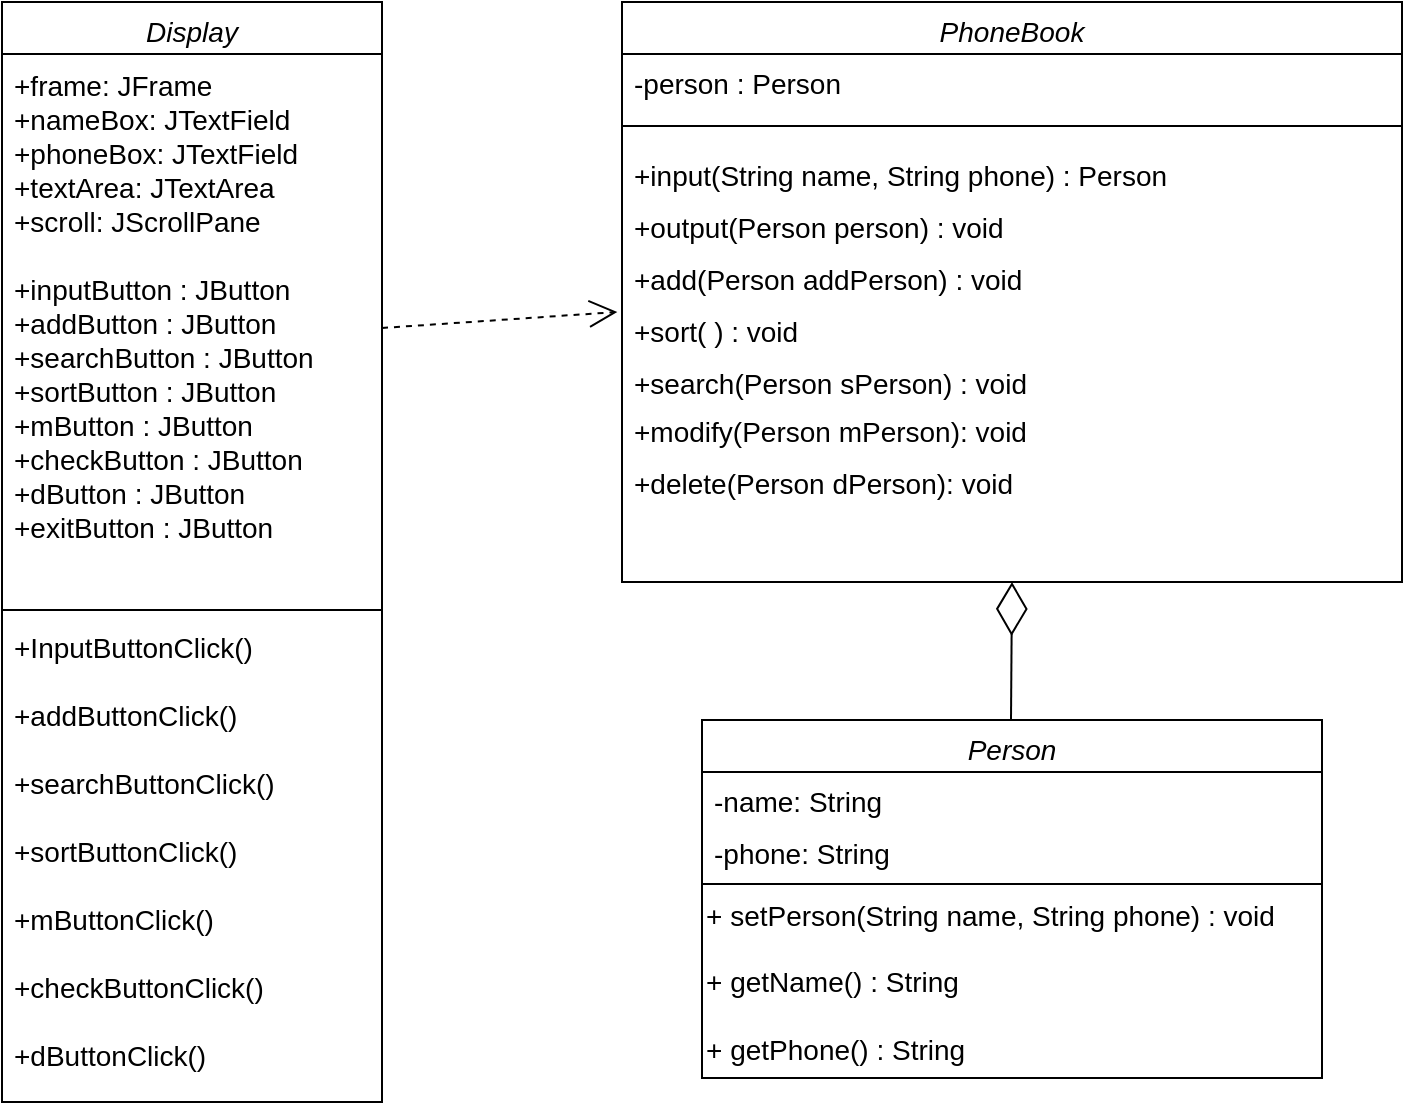 <mxfile version="14.4.8" type="github">
  <diagram id="C5RBs43oDa-KdzZeNtuy" name="Page-1">
    <mxGraphModel dx="994" dy="762" grid="0" gridSize="10" guides="1" tooltips="1" connect="1" arrows="1" fold="1" page="1" pageScale="1" pageWidth="827" pageHeight="1169" math="0" shadow="0">
      <root>
        <mxCell id="WIyWlLk6GJQsqaUBKTNV-0" />
        <mxCell id="WIyWlLk6GJQsqaUBKTNV-1" parent="WIyWlLk6GJQsqaUBKTNV-0" />
        <mxCell id="P8jeqRXpjA01nZ9afECX-0" value="PhoneBook" style="swimlane;fontStyle=2;align=center;verticalAlign=top;childLayout=stackLayout;horizontal=1;startSize=26;horizontalStack=0;resizeParent=1;resizeLast=0;collapsible=1;marginBottom=0;rounded=0;shadow=0;strokeWidth=1;fontSize=14;" parent="WIyWlLk6GJQsqaUBKTNV-1" vertex="1">
          <mxGeometry x="350" y="100" width="390" height="290" as="geometry">
            <mxRectangle x="230" y="140" width="160" height="26" as="alternateBounds" />
          </mxGeometry>
        </mxCell>
        <mxCell id="P8jeqRXpjA01nZ9afECX-1" value="-person : Person" style="text;align=left;verticalAlign=top;spacingLeft=4;spacingRight=4;overflow=hidden;rotatable=0;points=[[0,0.5],[1,0.5]];portConstraint=eastwest;fontSize=14;" parent="P8jeqRXpjA01nZ9afECX-0" vertex="1">
          <mxGeometry y="26" width="390" height="26" as="geometry" />
        </mxCell>
        <mxCell id="P8jeqRXpjA01nZ9afECX-2" value="" style="line;html=1;strokeWidth=1;align=left;verticalAlign=middle;spacingTop=-1;spacingLeft=3;spacingRight=3;rotatable=0;labelPosition=right;points=[];portConstraint=eastwest;fontSize=14;" parent="P8jeqRXpjA01nZ9afECX-0" vertex="1">
          <mxGeometry y="52" width="390" height="20" as="geometry" />
        </mxCell>
        <mxCell id="f7E5iX_CI0--iNyVOqC2-0" value="+input(String name, String phone) : Person" style="text;strokeColor=none;fillColor=none;align=left;verticalAlign=top;spacingLeft=4;spacingRight=4;overflow=hidden;rotatable=0;points=[[0,0.5],[1,0.5]];portConstraint=eastwest;fontSize=14;" vertex="1" parent="P8jeqRXpjA01nZ9afECX-0">
          <mxGeometry y="72" width="390" height="26" as="geometry" />
        </mxCell>
        <mxCell id="f7E5iX_CI0--iNyVOqC2-1" value="+output(Person person) : void " style="text;strokeColor=none;fillColor=none;align=left;verticalAlign=top;spacingLeft=4;spacingRight=4;overflow=hidden;rotatable=0;points=[[0,0.5],[1,0.5]];portConstraint=eastwest;fontSize=14;" vertex="1" parent="P8jeqRXpjA01nZ9afECX-0">
          <mxGeometry y="98" width="390" height="26" as="geometry" />
        </mxCell>
        <mxCell id="P8jeqRXpjA01nZ9afECX-22" value="+add(Person addPerson) : void" style="text;strokeColor=none;fillColor=none;align=left;verticalAlign=top;spacingLeft=4;spacingRight=4;overflow=hidden;rotatable=0;points=[[0,0.5],[1,0.5]];portConstraint=eastwest;fontSize=14;" parent="P8jeqRXpjA01nZ9afECX-0" vertex="1">
          <mxGeometry y="124" width="390" height="26" as="geometry" />
        </mxCell>
        <mxCell id="P8jeqRXpjA01nZ9afECX-24" value="+sort( ) : void" style="text;strokeColor=none;fillColor=none;align=left;verticalAlign=top;spacingLeft=4;spacingRight=4;overflow=hidden;rotatable=0;points=[[0,0.5],[1,0.5]];portConstraint=eastwest;fontSize=14;" parent="P8jeqRXpjA01nZ9afECX-0" vertex="1">
          <mxGeometry y="150" width="390" height="26" as="geometry" />
        </mxCell>
        <mxCell id="P8jeqRXpjA01nZ9afECX-23" value="+search(Person sPerson) : void" style="text;strokeColor=none;fillColor=none;align=left;verticalAlign=top;spacingLeft=4;spacingRight=4;overflow=hidden;rotatable=0;points=[[0,0.5],[1,0.5]];portConstraint=eastwest;fontSize=14;" parent="P8jeqRXpjA01nZ9afECX-0" vertex="1">
          <mxGeometry y="176" width="390" height="24" as="geometry" />
        </mxCell>
        <mxCell id="P8jeqRXpjA01nZ9afECX-25" value="+modify(Person mPerson): void" style="text;strokeColor=none;fillColor=none;align=left;verticalAlign=top;spacingLeft=4;spacingRight=4;overflow=hidden;rotatable=0;points=[[0,0.5],[1,0.5]];portConstraint=eastwest;fontSize=14;" parent="P8jeqRXpjA01nZ9afECX-0" vertex="1">
          <mxGeometry y="200" width="390" height="26" as="geometry" />
        </mxCell>
        <mxCell id="P8jeqRXpjA01nZ9afECX-26" value="+delete(Person dPerson): void" style="text;strokeColor=none;fillColor=none;align=left;verticalAlign=top;spacingLeft=4;spacingRight=4;overflow=hidden;rotatable=0;points=[[0,0.5],[1,0.5]];portConstraint=eastwest;fontSize=14;" parent="P8jeqRXpjA01nZ9afECX-0" vertex="1">
          <mxGeometry y="226" width="390" height="26" as="geometry" />
        </mxCell>
        <mxCell id="P8jeqRXpjA01nZ9afECX-10" value="Person" style="swimlane;fontStyle=2;align=center;verticalAlign=top;childLayout=stackLayout;horizontal=1;startSize=26;horizontalStack=0;resizeParent=1;resizeLast=0;collapsible=1;marginBottom=0;rounded=0;shadow=0;strokeWidth=1;fontSize=14;" parent="WIyWlLk6GJQsqaUBKTNV-1" vertex="1">
          <mxGeometry x="390" y="459" width="310" height="179" as="geometry">
            <mxRectangle x="230" y="140" width="160" height="26" as="alternateBounds" />
          </mxGeometry>
        </mxCell>
        <mxCell id="P8jeqRXpjA01nZ9afECX-11" value="-name: String" style="text;align=left;verticalAlign=top;spacingLeft=4;spacingRight=4;overflow=hidden;rotatable=0;points=[[0,0.5],[1,0.5]];portConstraint=eastwest;fontSize=14;" parent="P8jeqRXpjA01nZ9afECX-10" vertex="1">
          <mxGeometry y="26" width="310" height="26" as="geometry" />
        </mxCell>
        <mxCell id="P8jeqRXpjA01nZ9afECX-12" value="-phone: String" style="text;align=left;verticalAlign=top;spacingLeft=4;spacingRight=4;overflow=hidden;rotatable=0;points=[[0,0.5],[1,0.5]];portConstraint=eastwest;rounded=0;shadow=0;html=0;fontSize=14;" parent="P8jeqRXpjA01nZ9afECX-10" vertex="1">
          <mxGeometry y="52" width="310" height="26" as="geometry" />
        </mxCell>
        <mxCell id="P8jeqRXpjA01nZ9afECX-13" value="" style="line;html=1;strokeWidth=1;align=left;verticalAlign=middle;spacingTop=-1;spacingLeft=3;spacingRight=3;rotatable=0;labelPosition=right;points=[];portConstraint=eastwest;fontSize=14;" parent="P8jeqRXpjA01nZ9afECX-10" vertex="1">
          <mxGeometry y="78" width="310" height="8" as="geometry" />
        </mxCell>
        <mxCell id="AGnKkswIksJs2r1xKDmr-33" value="+ setPerson(String name, String phone) : void&lt;br style=&quot;font-size: 14px&quot;&gt;&lt;br style=&quot;font-size: 14px&quot;&gt;+ getName() : String&lt;br style=&quot;font-size: 14px&quot;&gt;&lt;br style=&quot;font-size: 14px&quot;&gt;+ getPhone() : String" style="text;html=1;align=left;verticalAlign=middle;resizable=0;points=[];autosize=1;fontSize=14;" parent="P8jeqRXpjA01nZ9afECX-10" vertex="1">
          <mxGeometry y="86" width="310" height="89" as="geometry" />
        </mxCell>
        <mxCell id="te0iCXtoX0ai0mT4FdgT-9" value="Display" style="swimlane;fontStyle=2;align=center;verticalAlign=top;childLayout=stackLayout;horizontal=1;startSize=26;horizontalStack=0;resizeParent=1;resizeParentMax=0;resizeLast=0;collapsible=1;marginBottom=0;fontSize=14;" parent="WIyWlLk6GJQsqaUBKTNV-1" vertex="1">
          <mxGeometry x="40" y="100" width="190" height="550" as="geometry" />
        </mxCell>
        <mxCell id="te0iCXtoX0ai0mT4FdgT-10" value="+frame: JFrame&#xa;+nameBox: JTextField&#xa;+phoneBox: JTextField&#xa;+textArea: JTextArea&#xa;+scroll: JScrollPane&#xa;&#xa;+inputButton : JButton&#xa;+addButton : JButton&#xa;+searchButton : JButton&#xa;+sortButton : JButton&#xa;+mButton : JButton&#xa;+checkButton : JButton&#xa;+dButton : JButton&#xa;+exitButton : JButton&#xa;" style="text;strokeColor=none;fillColor=none;align=left;verticalAlign=top;spacingLeft=4;spacingRight=4;overflow=hidden;rotatable=0;points=[[0,0.5],[1,0.5]];portConstraint=eastwest;spacing=2;spacingTop=1;fontSize=14;" parent="te0iCXtoX0ai0mT4FdgT-9" vertex="1">
          <mxGeometry y="26" width="190" height="274" as="geometry" />
        </mxCell>
        <mxCell id="te0iCXtoX0ai0mT4FdgT-11" value="" style="line;strokeWidth=1;fillColor=none;align=left;verticalAlign=middle;spacingTop=-1;spacingLeft=3;spacingRight=3;rotatable=0;labelPosition=right;points=[];portConstraint=eastwest;fontSize=14;" parent="te0iCXtoX0ai0mT4FdgT-9" vertex="1">
          <mxGeometry y="300" width="190" height="8" as="geometry" />
        </mxCell>
        <mxCell id="AGnKkswIksJs2r1xKDmr-1" value="+InputButtonClick()&#xa;&#xa;+addButtonClick()&#xa;&#xa;+searchButtonClick()&#xa;&#xa;+sortButtonClick()&#xa;&#xa;+mButtonClick()&#xa;&#xa;+checkButtonClick()&#xa;&#xa;+dButtonClick()&#xa;&#xa;+exitButtonClick()&#xa;" style="text;strokeColor=none;fillColor=none;align=left;verticalAlign=top;spacingLeft=4;spacingRight=4;overflow=hidden;rotatable=0;points=[[0,0.5],[1,0.5]];portConstraint=eastwest;fontSize=14;" parent="te0iCXtoX0ai0mT4FdgT-9" vertex="1">
          <mxGeometry y="308" width="190" height="242" as="geometry" />
        </mxCell>
        <mxCell id="te0iCXtoX0ai0mT4FdgT-17" value="" style="endArrow=diamondThin;endFill=0;endSize=24;html=1;fontSize=14;" parent="WIyWlLk6GJQsqaUBKTNV-1" edge="1">
          <mxGeometry width="160" relative="1" as="geometry">
            <mxPoint x="544.5" y="459" as="sourcePoint" />
            <mxPoint x="545" y="390" as="targetPoint" />
          </mxGeometry>
        </mxCell>
        <mxCell id="AGnKkswIksJs2r1xKDmr-0" value="" style="endArrow=open;endSize=12;dashed=1;html=1;entryX=-0.006;entryY=0.192;entryDx=0;entryDy=0;entryPerimeter=0;exitX=1;exitY=0.5;exitDx=0;exitDy=0;" parent="WIyWlLk6GJQsqaUBKTNV-1" target="P8jeqRXpjA01nZ9afECX-24" edge="1" source="te0iCXtoX0ai0mT4FdgT-10">
          <mxGeometry width="160" relative="1" as="geometry">
            <mxPoint x="190" y="227" as="sourcePoint" />
            <mxPoint x="350" y="230" as="targetPoint" />
          </mxGeometry>
        </mxCell>
      </root>
    </mxGraphModel>
  </diagram>
</mxfile>
